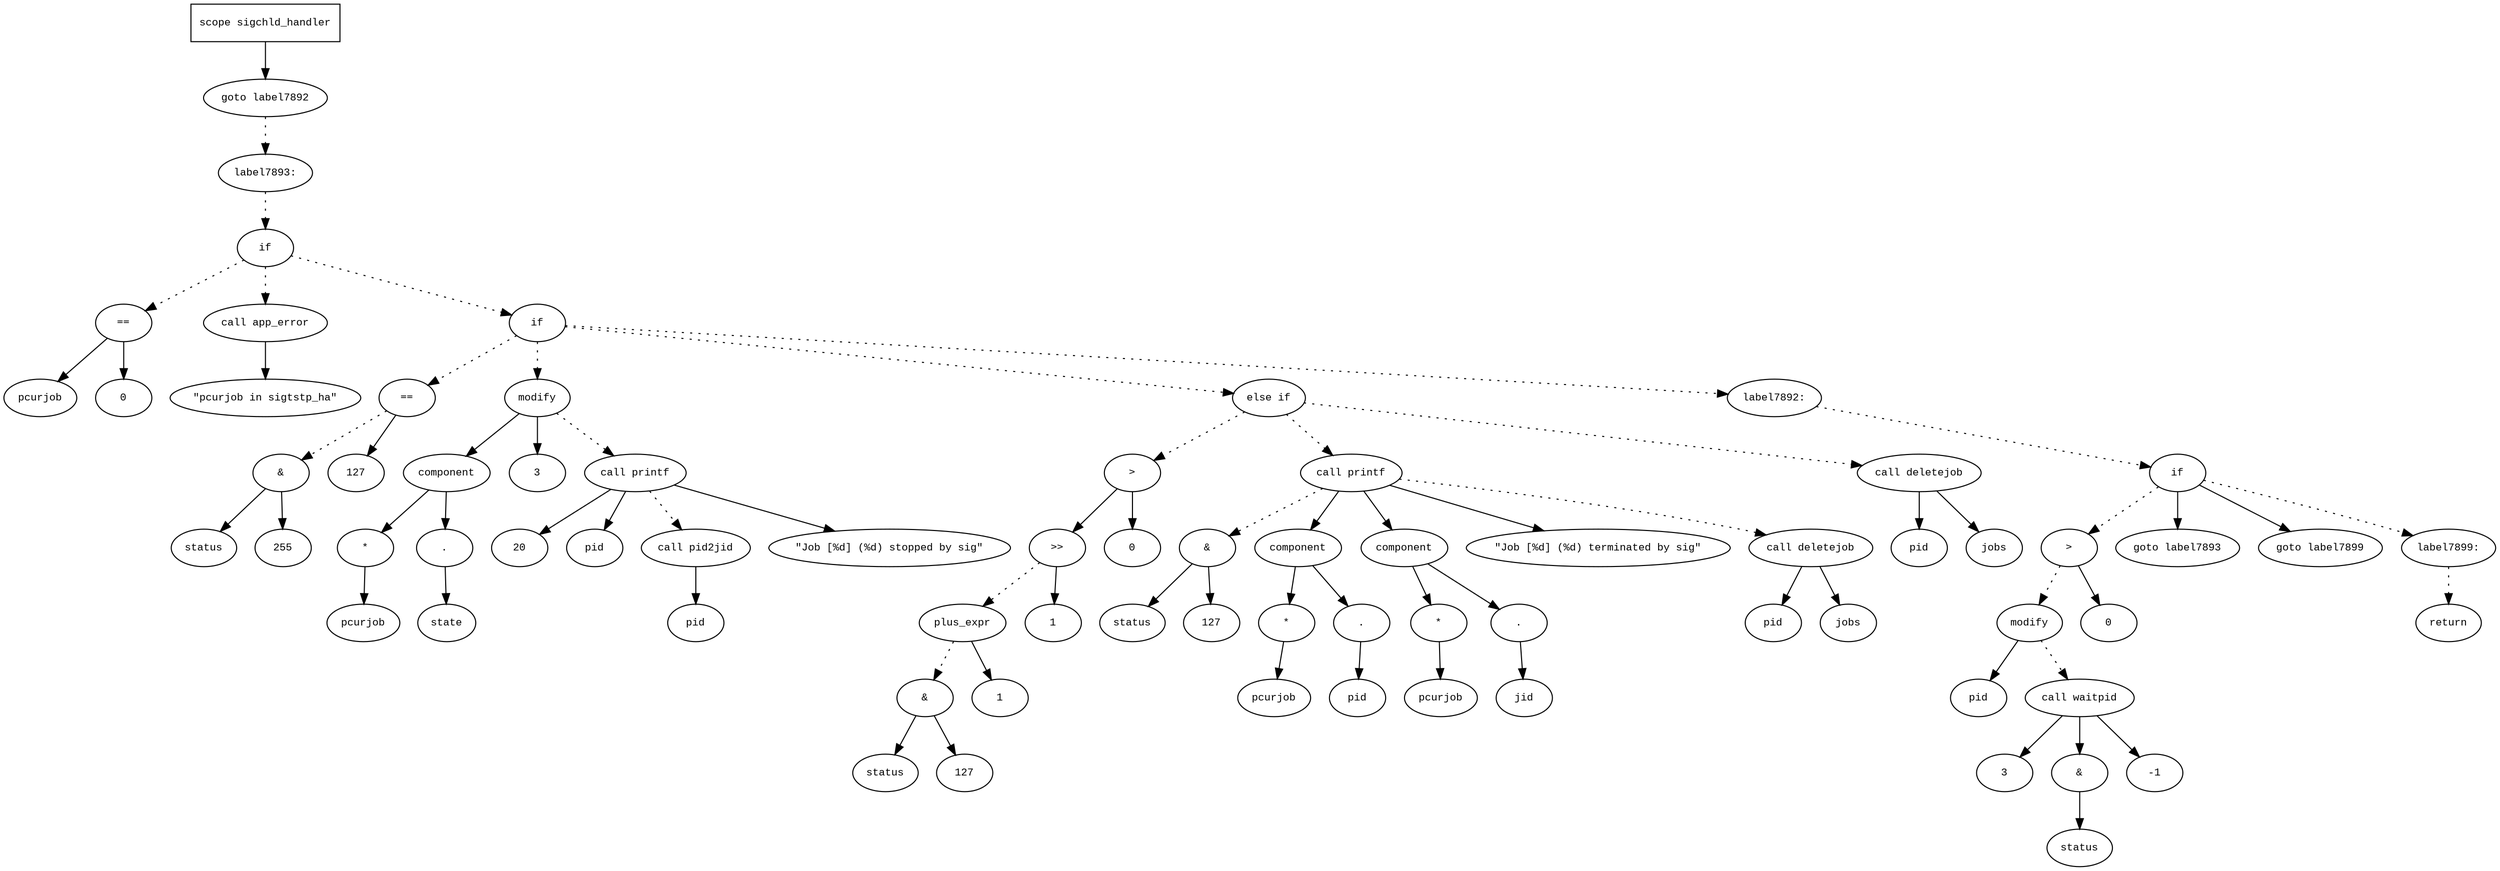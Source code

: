 digraph AST {
  graph [fontname="Times New Roman",fontsize=10];
  node  [fontname="Courier New",fontsize=10];
  edge  [fontname="Times New Roman",fontsize=10];

  node1 [label="scope sigchld_handler",shape=box];
  node2 [label="goto label7892",shape=ellipse];
  node1 -> node2;
  node3 [label="label7893:",shape=ellipse];
  node2 -> node3 [style=dotted];
  node4 [label="if",shape=ellipse];
  node3 -> node4 [style=dotted];
  node5 [label="==",shape=ellipse];
  node6 [label="pcurjob",shape=ellipse];
  node5 -> node6;
  node7 [label="0",shape=ellipse];
  node5 -> node7;
  node4 -> node5 [style=dotted];
  node8 [label="call app_error",shape=ellipse];
  node9 [label="\"pcurjob in sigtstp_ha\"",shape=ellipse];
  node8 -> node9;
  node4 -> node8 [style=dotted];
  node10 [label="if",shape=ellipse];
  node4 -> node10 [style=dotted];
  node11 [label="==",shape=ellipse];
  node12 [label="&",shape=ellipse];
  node13 [label="status",shape=ellipse];
  node12 -> node13;
  node14 [label="255",shape=ellipse];
  node12 -> node14;
  node11 -> node12 [style=dotted];
  node15 [label="127",shape=ellipse];
  node11 -> node15;
  node10 -> node11 [style=dotted];
  node16 [label="modify",shape=ellipse];
  node17 [label="component",shape=ellipse];
  node16 -> node17;
  node18 [label="*",shape=ellipse];
  node19 [label="pcurjob",shape=ellipse];
  node18 -> node19;
  node17 -> node18;
  node20 [label=".",shape=ellipse];
  node17 -> node20;
  node21 [label="state",shape=ellipse];
  node20 -> node21;
  node22 [label="3",shape=ellipse];
  node16 -> node22;
  node10 -> node16 [style=dotted];
  node23 [label="call printf",shape=ellipse];
  node24 [label="20",shape=ellipse];
  node23 -> node24;
  node25 [label="pid",shape=ellipse];
  node23 -> node25;
  node26 [label="call pid2jid",shape=ellipse];
  node27 [label="pid",shape=ellipse];
  node26 -> node27;
  node23 -> node26 [style=dotted];
  node28 [label="\"Job [%d] (%d) stopped by sig\"",shape=ellipse];
  node23 -> node28;
  node16 -> node23 [style=dotted];
  node29 [label="else if",shape=ellipse];
  node10 -> node29 [style=dotted];
  node30 [label=">",shape=ellipse];
  node31 [label=">>",shape=ellipse];
  node32 [label="plus_expr",shape=ellipse];
  node33 [label="&",shape=ellipse];
  node34 [label="status",shape=ellipse];
  node33 -> node34;
  node35 [label="127",shape=ellipse];
  node33 -> node35;
  node32 -> node33 [style=dotted];
  node36 [label="1",shape=ellipse];
  node32 -> node36;
  node31 -> node32 [style=dotted];
  node37 [label="1",shape=ellipse];
  node31 -> node37;
  node30 -> node31;
  node38 [label="0",shape=ellipse];
  node30 -> node38;
  node29 -> node30 [style=dotted];
  node39 [label="call printf",shape=ellipse];
  node40 [label="&",shape=ellipse];
  node41 [label="status",shape=ellipse];
  node40 -> node41;
  node42 [label="127",shape=ellipse];
  node40 -> node42;
  node39 -> node40 [style=dotted];
  node43 [label="component",shape=ellipse];
  node39 -> node43;
  node44 [label="*",shape=ellipse];
  node45 [label="pcurjob",shape=ellipse];
  node44 -> node45;
  node43 -> node44;
  node46 [label=".",shape=ellipse];
  node43 -> node46;
  node47 [label="pid",shape=ellipse];
  node46 -> node47;
  node48 [label="component",shape=ellipse];
  node39 -> node48;
  node49 [label="*",shape=ellipse];
  node50 [label="pcurjob",shape=ellipse];
  node49 -> node50;
  node48 -> node49;
  node51 [label=".",shape=ellipse];
  node48 -> node51;
  node52 [label="jid",shape=ellipse];
  node51 -> node52;
  node53 [label="\"Job [%d] (%d) terminated by sig\"",shape=ellipse];
  node39 -> node53;
  node29 -> node39 [style=dotted];
  node54 [label="call deletejob",shape=ellipse];
  node55 [label="pid",shape=ellipse];
  node54 -> node55;
  node56 [label="jobs",shape=ellipse];
  node54 -> node56;
  node39 -> node54 [style=dotted];
  node57 [label="call deletejob",shape=ellipse];
  node58 [label="pid",shape=ellipse];
  node57 -> node58;
  node59 [label="jobs",shape=ellipse];
  node57 -> node59;
  node29 -> node57 [style=dotted];
  node60 [label="label7892:",shape=ellipse];
  node10 -> node60 [style=dotted];
  node61 [label="if",shape=ellipse];
  node60 -> node61 [style=dotted];
  node62 [label=">",shape=ellipse];
  node63 [label="modify",shape=ellipse];
  node64 [label="pid",shape=ellipse];
  node63 -> node64;
  node65 [label="call waitpid",shape=ellipse];
  node66 [label="3",shape=ellipse];
  node65 -> node66;
  node67 [label="&",shape=ellipse];
  node65 -> node67;
  node68 [label="status",shape=ellipse];
  node67 -> node68;
  node69 [label="-1",shape=ellipse];
  node65 -> node69;
  node63 -> node65 [style=dotted];
  node62 -> node63 [style=dotted];
  node70 [label="0",shape=ellipse];
  node62 -> node70;
  node61 -> node62 [style=dotted];
  node71 [label="goto label7893",shape=ellipse];
  node61 -> node71;
  node72 [label="goto label7899",shape=ellipse];
  node61 -> node72;
  node73 [label="label7899:",shape=ellipse];
  node61 -> node73 [style=dotted];
  node74 [label="return",shape=ellipse];
  node73 -> node74 [style=dotted];
} 